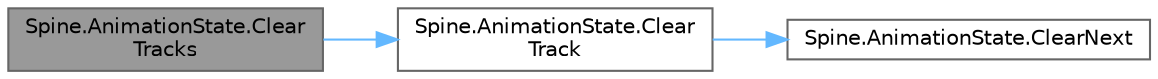 digraph "Spine.AnimationState.ClearTracks"
{
 // LATEX_PDF_SIZE
  bgcolor="transparent";
  edge [fontname=Helvetica,fontsize=10,labelfontname=Helvetica,labelfontsize=10];
  node [fontname=Helvetica,fontsize=10,shape=box,height=0.2,width=0.4];
  rankdir="LR";
  Node1 [id="Node000001",label="Spine.AnimationState.Clear\lTracks",height=0.2,width=0.4,color="gray40", fillcolor="grey60", style="filled", fontcolor="black",tooltip=" "];
  Node1 -> Node2 [id="edge3_Node000001_Node000002",color="steelblue1",style="solid",tooltip=" "];
  Node2 [id="Node000002",label="Spine.AnimationState.Clear\lTrack",height=0.2,width=0.4,color="grey40", fillcolor="white", style="filled",URL="$class_spine_1_1_animation_state.html#a496bc0594f1770e08bea3c93b83f070a",tooltip=" "];
  Node2 -> Node3 [id="edge4_Node000002_Node000003",color="steelblue1",style="solid",tooltip=" "];
  Node3 [id="Node000003",label="Spine.AnimationState.ClearNext",height=0.2,width=0.4,color="grey40", fillcolor="white", style="filled",URL="$class_spine_1_1_animation_state.html#a2bb7b5bd4a34d8478a19ca9d1a2c5a08",tooltip="Removes the next entry and all entries after it for the specified entry."];
}

